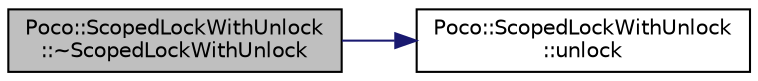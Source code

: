 digraph "Poco::ScopedLockWithUnlock::~ScopedLockWithUnlock"
{
 // LATEX_PDF_SIZE
  edge [fontname="Helvetica",fontsize="10",labelfontname="Helvetica",labelfontsize="10"];
  node [fontname="Helvetica",fontsize="10",shape=record];
  rankdir="LR";
  Node1 [label="Poco::ScopedLockWithUnlock\l::~ScopedLockWithUnlock",height=0.2,width=0.4,color="black", fillcolor="grey75", style="filled", fontcolor="black",tooltip=" "];
  Node1 -> Node2 [color="midnightblue",fontsize="10",style="solid"];
  Node2 [label="Poco::ScopedLockWithUnlock\l::unlock",height=0.2,width=0.4,color="black", fillcolor="white", style="filled",URL="$classPoco_1_1ScopedLockWithUnlock.html#aed2428d93a24025eaf802a938aa60d45",tooltip=" "];
}
